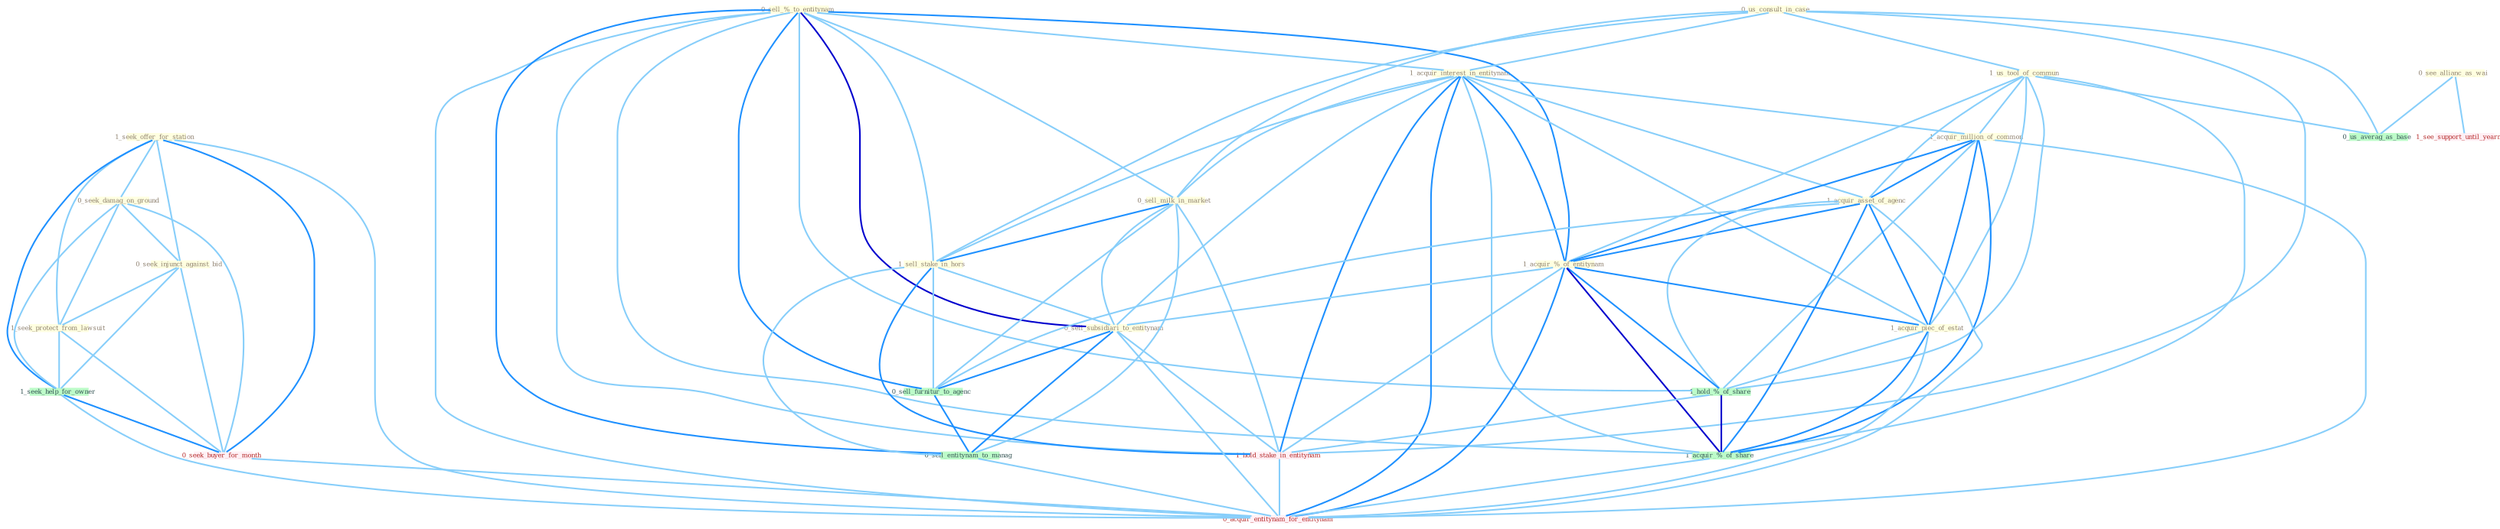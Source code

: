Graph G{ 
    node
    [shape=polygon,style=filled,width=.5,height=.06,color="#BDFCC9",fixedsize=true,fontsize=4,
    fontcolor="#2f4f4f"];
    {node
    [color="#ffffe0", fontcolor="#8b7d6b"] "1_seek_offer_for_station " "0_seek_damag_on_ground " "0_sell_%_to_entitynam " "0_us_consult_in_case " "0_seek_injunct_against_bid " "1_seek_protect_from_lawsuit " "1_acquir_interest_in_entitynam " "1_us_tool_of_commun " "1_acquir_million_of_common " "0_sell_milk_in_market " "1_acquir_asset_of_agenc " "1_acquir_%_of_entitynam " "1_sell_stake_in_hors " "0_sell_subsidiari_to_entitynam " "0_see_allianc_as_wai " "1_acquir_piec_of_estat "}
{node [color="#fff0f5", fontcolor="#b22222"] "1_hold_stake_in_entitynam " "0_seek_buyer_for_month " "1_see_support_until_yearnum " "0_acquir_entitynam_for_entitynam "}
edge [color="#B0E2FF"];

	"1_seek_offer_for_station " -- "0_seek_damag_on_ground " [w="1", color="#87cefa" ];
	"1_seek_offer_for_station " -- "0_seek_injunct_against_bid " [w="1", color="#87cefa" ];
	"1_seek_offer_for_station " -- "1_seek_protect_from_lawsuit " [w="1", color="#87cefa" ];
	"1_seek_offer_for_station " -- "1_seek_help_for_owner " [w="2", color="#1e90ff" , len=0.8];
	"1_seek_offer_for_station " -- "0_seek_buyer_for_month " [w="2", color="#1e90ff" , len=0.8];
	"1_seek_offer_for_station " -- "0_acquir_entitynam_for_entitynam " [w="1", color="#87cefa" ];
	"0_seek_damag_on_ground " -- "0_seek_injunct_against_bid " [w="1", color="#87cefa" ];
	"0_seek_damag_on_ground " -- "1_seek_protect_from_lawsuit " [w="1", color="#87cefa" ];
	"0_seek_damag_on_ground " -- "1_seek_help_for_owner " [w="1", color="#87cefa" ];
	"0_seek_damag_on_ground " -- "0_seek_buyer_for_month " [w="1", color="#87cefa" ];
	"0_sell_%_to_entitynam " -- "1_acquir_interest_in_entitynam " [w="1", color="#87cefa" ];
	"0_sell_%_to_entitynam " -- "0_sell_milk_in_market " [w="1", color="#87cefa" ];
	"0_sell_%_to_entitynam " -- "1_acquir_%_of_entitynam " [w="2", color="#1e90ff" , len=0.8];
	"0_sell_%_to_entitynam " -- "1_sell_stake_in_hors " [w="1", color="#87cefa" ];
	"0_sell_%_to_entitynam " -- "0_sell_subsidiari_to_entitynam " [w="3", color="#0000cd" , len=0.6];
	"0_sell_%_to_entitynam " -- "1_hold_%_of_share " [w="1", color="#87cefa" ];
	"0_sell_%_to_entitynam " -- "1_hold_stake_in_entitynam " [w="1", color="#87cefa" ];
	"0_sell_%_to_entitynam " -- "1_acquir_%_of_share " [w="1", color="#87cefa" ];
	"0_sell_%_to_entitynam " -- "0_sell_furnitur_to_agenc " [w="2", color="#1e90ff" , len=0.8];
	"0_sell_%_to_entitynam " -- "0_sell_entitynam_to_manag " [w="2", color="#1e90ff" , len=0.8];
	"0_sell_%_to_entitynam " -- "0_acquir_entitynam_for_entitynam " [w="1", color="#87cefa" ];
	"0_us_consult_in_case " -- "1_acquir_interest_in_entitynam " [w="1", color="#87cefa" ];
	"0_us_consult_in_case " -- "1_us_tool_of_commun " [w="1", color="#87cefa" ];
	"0_us_consult_in_case " -- "0_sell_milk_in_market " [w="1", color="#87cefa" ];
	"0_us_consult_in_case " -- "1_sell_stake_in_hors " [w="1", color="#87cefa" ];
	"0_us_consult_in_case " -- "1_hold_stake_in_entitynam " [w="1", color="#87cefa" ];
	"0_us_consult_in_case " -- "0_us_averag_as_base " [w="1", color="#87cefa" ];
	"0_seek_injunct_against_bid " -- "1_seek_protect_from_lawsuit " [w="1", color="#87cefa" ];
	"0_seek_injunct_against_bid " -- "1_seek_help_for_owner " [w="1", color="#87cefa" ];
	"0_seek_injunct_against_bid " -- "0_seek_buyer_for_month " [w="1", color="#87cefa" ];
	"1_seek_protect_from_lawsuit " -- "1_seek_help_for_owner " [w="1", color="#87cefa" ];
	"1_seek_protect_from_lawsuit " -- "0_seek_buyer_for_month " [w="1", color="#87cefa" ];
	"1_acquir_interest_in_entitynam " -- "1_acquir_million_of_common " [w="1", color="#87cefa" ];
	"1_acquir_interest_in_entitynam " -- "0_sell_milk_in_market " [w="1", color="#87cefa" ];
	"1_acquir_interest_in_entitynam " -- "1_acquir_asset_of_agenc " [w="1", color="#87cefa" ];
	"1_acquir_interest_in_entitynam " -- "1_acquir_%_of_entitynam " [w="2", color="#1e90ff" , len=0.8];
	"1_acquir_interest_in_entitynam " -- "1_sell_stake_in_hors " [w="1", color="#87cefa" ];
	"1_acquir_interest_in_entitynam " -- "0_sell_subsidiari_to_entitynam " [w="1", color="#87cefa" ];
	"1_acquir_interest_in_entitynam " -- "1_acquir_piec_of_estat " [w="1", color="#87cefa" ];
	"1_acquir_interest_in_entitynam " -- "1_hold_stake_in_entitynam " [w="2", color="#1e90ff" , len=0.8];
	"1_acquir_interest_in_entitynam " -- "1_acquir_%_of_share " [w="1", color="#87cefa" ];
	"1_acquir_interest_in_entitynam " -- "0_acquir_entitynam_for_entitynam " [w="2", color="#1e90ff" , len=0.8];
	"1_us_tool_of_commun " -- "1_acquir_million_of_common " [w="1", color="#87cefa" ];
	"1_us_tool_of_commun " -- "1_acquir_asset_of_agenc " [w="1", color="#87cefa" ];
	"1_us_tool_of_commun " -- "1_acquir_%_of_entitynam " [w="1", color="#87cefa" ];
	"1_us_tool_of_commun " -- "1_acquir_piec_of_estat " [w="1", color="#87cefa" ];
	"1_us_tool_of_commun " -- "1_hold_%_of_share " [w="1", color="#87cefa" ];
	"1_us_tool_of_commun " -- "1_acquir_%_of_share " [w="1", color="#87cefa" ];
	"1_us_tool_of_commun " -- "0_us_averag_as_base " [w="1", color="#87cefa" ];
	"1_acquir_million_of_common " -- "1_acquir_asset_of_agenc " [w="2", color="#1e90ff" , len=0.8];
	"1_acquir_million_of_common " -- "1_acquir_%_of_entitynam " [w="2", color="#1e90ff" , len=0.8];
	"1_acquir_million_of_common " -- "1_acquir_piec_of_estat " [w="2", color="#1e90ff" , len=0.8];
	"1_acquir_million_of_common " -- "1_hold_%_of_share " [w="1", color="#87cefa" ];
	"1_acquir_million_of_common " -- "1_acquir_%_of_share " [w="2", color="#1e90ff" , len=0.8];
	"1_acquir_million_of_common " -- "0_acquir_entitynam_for_entitynam " [w="1", color="#87cefa" ];
	"0_sell_milk_in_market " -- "1_sell_stake_in_hors " [w="2", color="#1e90ff" , len=0.8];
	"0_sell_milk_in_market " -- "0_sell_subsidiari_to_entitynam " [w="1", color="#87cefa" ];
	"0_sell_milk_in_market " -- "1_hold_stake_in_entitynam " [w="1", color="#87cefa" ];
	"0_sell_milk_in_market " -- "0_sell_furnitur_to_agenc " [w="1", color="#87cefa" ];
	"0_sell_milk_in_market " -- "0_sell_entitynam_to_manag " [w="1", color="#87cefa" ];
	"1_acquir_asset_of_agenc " -- "1_acquir_%_of_entitynam " [w="2", color="#1e90ff" , len=0.8];
	"1_acquir_asset_of_agenc " -- "1_acquir_piec_of_estat " [w="2", color="#1e90ff" , len=0.8];
	"1_acquir_asset_of_agenc " -- "1_hold_%_of_share " [w="1", color="#87cefa" ];
	"1_acquir_asset_of_agenc " -- "1_acquir_%_of_share " [w="2", color="#1e90ff" , len=0.8];
	"1_acquir_asset_of_agenc " -- "0_sell_furnitur_to_agenc " [w="1", color="#87cefa" ];
	"1_acquir_asset_of_agenc " -- "0_acquir_entitynam_for_entitynam " [w="1", color="#87cefa" ];
	"1_acquir_%_of_entitynam " -- "0_sell_subsidiari_to_entitynam " [w="1", color="#87cefa" ];
	"1_acquir_%_of_entitynam " -- "1_acquir_piec_of_estat " [w="2", color="#1e90ff" , len=0.8];
	"1_acquir_%_of_entitynam " -- "1_hold_%_of_share " [w="2", color="#1e90ff" , len=0.8];
	"1_acquir_%_of_entitynam " -- "1_hold_stake_in_entitynam " [w="1", color="#87cefa" ];
	"1_acquir_%_of_entitynam " -- "1_acquir_%_of_share " [w="3", color="#0000cd" , len=0.6];
	"1_acquir_%_of_entitynam " -- "0_acquir_entitynam_for_entitynam " [w="2", color="#1e90ff" , len=0.8];
	"1_sell_stake_in_hors " -- "0_sell_subsidiari_to_entitynam " [w="1", color="#87cefa" ];
	"1_sell_stake_in_hors " -- "1_hold_stake_in_entitynam " [w="2", color="#1e90ff" , len=0.8];
	"1_sell_stake_in_hors " -- "0_sell_furnitur_to_agenc " [w="1", color="#87cefa" ];
	"1_sell_stake_in_hors " -- "0_sell_entitynam_to_manag " [w="1", color="#87cefa" ];
	"0_sell_subsidiari_to_entitynam " -- "1_hold_stake_in_entitynam " [w="1", color="#87cefa" ];
	"0_sell_subsidiari_to_entitynam " -- "0_sell_furnitur_to_agenc " [w="2", color="#1e90ff" , len=0.8];
	"0_sell_subsidiari_to_entitynam " -- "0_sell_entitynam_to_manag " [w="2", color="#1e90ff" , len=0.8];
	"0_sell_subsidiari_to_entitynam " -- "0_acquir_entitynam_for_entitynam " [w="1", color="#87cefa" ];
	"0_see_allianc_as_wai " -- "1_see_support_until_yearnum " [w="1", color="#87cefa" ];
	"0_see_allianc_as_wai " -- "0_us_averag_as_base " [w="1", color="#87cefa" ];
	"1_acquir_piec_of_estat " -- "1_hold_%_of_share " [w="1", color="#87cefa" ];
	"1_acquir_piec_of_estat " -- "1_acquir_%_of_share " [w="2", color="#1e90ff" , len=0.8];
	"1_acquir_piec_of_estat " -- "0_acquir_entitynam_for_entitynam " [w="1", color="#87cefa" ];
	"1_hold_%_of_share " -- "1_hold_stake_in_entitynam " [w="1", color="#87cefa" ];
	"1_hold_%_of_share " -- "1_acquir_%_of_share " [w="3", color="#0000cd" , len=0.6];
	"1_hold_stake_in_entitynam " -- "0_acquir_entitynam_for_entitynam " [w="1", color="#87cefa" ];
	"1_seek_help_for_owner " -- "0_seek_buyer_for_month " [w="2", color="#1e90ff" , len=0.8];
	"1_seek_help_for_owner " -- "0_acquir_entitynam_for_entitynam " [w="1", color="#87cefa" ];
	"0_seek_buyer_for_month " -- "0_acquir_entitynam_for_entitynam " [w="1", color="#87cefa" ];
	"1_acquir_%_of_share " -- "0_acquir_entitynam_for_entitynam " [w="1", color="#87cefa" ];
	"0_sell_furnitur_to_agenc " -- "0_sell_entitynam_to_manag " [w="2", color="#1e90ff" , len=0.8];
	"0_sell_entitynam_to_manag " -- "0_acquir_entitynam_for_entitynam " [w="1", color="#87cefa" ];
}